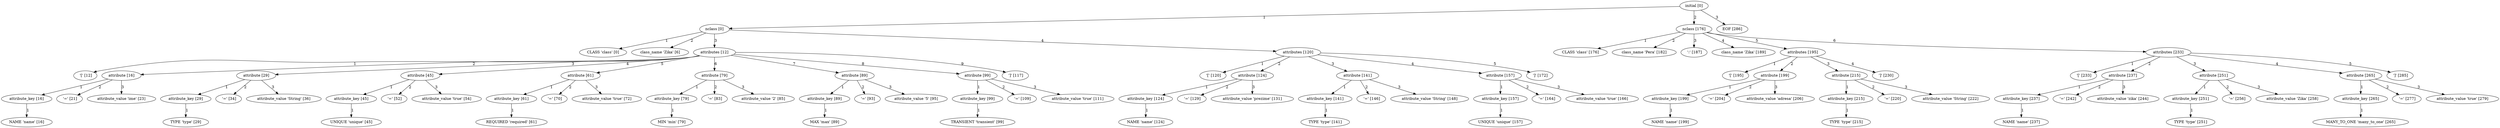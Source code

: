 digraph arpeggio_graph {
33518384 [label="initial [0]"];
33518384->33517712 [label="1"]

33517712 [label="nclass [0]"];
33517712->33291504 [label="1"]

33291504 [label="CLASS 'class' [0]"];
33517712->33458160 [label="2"]

33458160 [label="class_name 'Zika' [6]"];
33517712->33308368 [label="3"]

33308368 [label="attributes [12]"];
33308368->33458224 [label="1"]

33458224 [label=" '[' [12]"];
33308368->33307600 [label="2"]

33307600 [label="attribute [16]"];
33307600->33306016 [label="1"]

33306016 [label="attribute_key [16]"];
33306016->33458352 [label="1"]

33458352 [label="NAME 'name' [16]"];
33307600->33456880 [label="2"]

33456880 [label=" '=' [21]"];
33307600->33458864 [label="3"]

33458864 [label="attribute_value 'ime' [23]"];
33308368->33307888 [label="3"]

33307888 [label="attribute [29]"];
33307888->33307840 [label="1"]

33307840 [label="attribute_key [29]"];
33307840->33458640 [label="1"]

33458640 [label="TYPE 'type' [29]"];
33307888->33458832 [label="2"]

33458832 [label=" '=' [34]"];
33307888->33458768 [label="3"]

33458768 [label="attribute_value 'String' [36]"];
33308368->33307936 [label="4"]

33307936 [label="attribute [45]"];
33307936->33307792 [label="1"]

33307792 [label="attribute_key [45]"];
33307792->33459120 [label="1"]

33459120 [label="UNIQUE 'unique' [45]"];
33307936->33458960 [label="2"]

33458960 [label=" '=' [52]"];
33307936->33458992 [label="3"]

33458992 [label="attribute_value 'true' [54]"];
33308368->33308080 [label="5"]

33308080 [label="attribute [61]"];
33308080->33308032 [label="1"]

33308032 [label="attribute_key [61]"];
33308032->33459184 [label="1"]

33459184 [label="REQUIRED 'required' [61]"];
33308080->33459088 [label="2"]

33459088 [label=" '=' [70]"];
33308080->33459248 [label="3"]

33459248 [label="attribute_value 'true' [72]"];
33308368->33307984 [label="6"]

33307984 [label="attribute [79]"];
33307984->33308128 [label="1"]

33308128 [label="attribute_key [79]"];
33308128->33459280 [label="1"]

33459280 [label="MIN 'min' [79]"];
33307984->33459216 [label="2"]

33459216 [label=" '=' [83]"];
33307984->33458896 [label="3"]

33458896 [label="attribute_value '2' [85]"];
33308368->33308224 [label="7"]

33308224 [label="attribute [89]"];
33308224->33308176 [label="1"]

33308176 [label="attribute_key [89]"];
33308176->33459344 [label="1"]

33459344 [label="MAX 'max' [89]"];
33308224->33459376 [label="2"]

33459376 [label=" '=' [93]"];
33308224->33459440 [label="3"]

33459440 [label="attribute_value '5' [95]"];
33308368->33308320 [label="8"]

33308320 [label="attribute [99]"];
33308320->33308272 [label="1"]

33308272 [label="attribute_key [99]"];
33308272->33459312 [label="1"]

33459312 [label="TRANSIENT 'transient' [99]"];
33308320->33458928 [label="2"]

33458928 [label=" '=' [109]"];
33308320->33459536 [label="3"]

33459536 [label="attribute_value 'true' [111]"];
33308368->33458672 [label="9"]

33458672 [label=" ']' [117]"];
33517712->33517664 [label="4"]

33517664 [label="attributes [120]"];
33517664->33459600 [label="1"]

33459600 [label=" '[' [120]"];
33517664->33308464 [label="2"]

33308464 [label="attribute [124]"];
33308464->33308416 [label="1"]

33308416 [label="attribute_key [124]"];
33308416->33459056 [label="1"]

33459056 [label="NAME 'name' [124]"];
33308464->33459568 [label="2"]

33459568 [label=" '=' [129]"];
33308464->33459632 [label="3"]

33459632 [label="attribute_value 'prezime' [131]"];
33517664->33308560 [label="3"]

33308560 [label="attribute [141]"];
33308560->33308512 [label="1"]

33308512 [label="attribute_key [141]"];
33308512->33459696 [label="1"]

33459696 [label="TYPE 'type' [141]"];
33308560->33459728 [label="2"]

33459728 [label=" '=' [146]"];
33308560->33459760 [label="3"]

33459760 [label="attribute_value 'String' [148]"];
33517664->33517616 [label="4"]

33517616 [label="attribute [157]"];
33517616->33308608 [label="1"]

33308608 [label="attribute_key [157]"];
33308608->33460016 [label="1"]

33460016 [label="UNIQUE 'unique' [157]"];
33517616->33459856 [label="2"]

33459856 [label=" '=' [164]"];
33517616->33459888 [label="3"]

33459888 [label="attribute_value 'true' [166]"];
33517664->33459408 [label="5"]

33459408 [label=" ']' [172]"];
33518384->33518336 [label="2"]

33518336 [label="nclass [176]"];
33518336->33460080 [label="1"]

33460080 [label="CLASS 'class' [176]"];
33518336->33460144 [label="2"]

33460144 [label="class_name 'Pera' [182]"];
33518336->33460048 [label="3"]

33460048 [label=" ':' [187]"];
33518336->33460112 [label="4"]

33460112 [label="class_name 'Zika' [189]"];
33518336->33517952 [label="5"]

33517952 [label="attributes [195]"];
33517952->33459952 [label="1"]

33459952 [label=" '[' [195]"];
33517952->33517808 [label="2"]

33517808 [label="attribute [199]"];
33517808->33517760 [label="1"]

33517760 [label="attribute_key [199]"];
33517760->33525808 [label="1"]

33525808 [label="NAME 'name' [199]"];
33517808->33459824 [label="2"]

33459824 [label=" '=' [204]"];
33517808->33525904 [label="3"]

33525904 [label="attribute_value 'adresa' [206]"];
33517952->33517904 [label="3"]

33517904 [label="attribute [215]"];
33517904->33517856 [label="1"]

33517856 [label="attribute_key [215]"];
33517856->33525872 [label="1"]

33525872 [label="TYPE 'type' [215]"];
33517904->33525968 [label="2"]

33525968 [label=" '=' [220]"];
33517904->33525840 [label="3"]

33525840 [label="attribute_value 'String' [222]"];
33517952->33460176 [label="4"]

33460176 [label=" ']' [230]"];
33518336->33518288 [label="6"]

33518288 [label="attributes [233]"];
33518288->33526128 [label="1"]

33526128 [label=" '[' [233]"];
33518288->33518048 [label="2"]

33518048 [label="attribute [237]"];
33518048->33518000 [label="1"]

33518000 [label="attribute_key [237]"];
33518000->33526064 [label="1"]

33526064 [label="NAME 'name' [237]"];
33518048->33526096 [label="2"]

33526096 [label=" '=' [242]"];
33518048->33526160 [label="3"]

33526160 [label="attribute_value 'zika' [244]"];
33518288->33518144 [label="3"]

33518144 [label="attribute [251]"];
33518144->33518096 [label="1"]

33518096 [label="attribute_key [251]"];
33518096->33526224 [label="1"]

33526224 [label="TYPE 'type' [251]"];
33518144->33526256 [label="2"]

33526256 [label=" '=' [256]"];
33518144->33526288 [label="3"]

33526288 [label="attribute_value 'Zika' [258]"];
33518288->33518240 [label="4"]

33518240 [label="attribute [265]"];
33518240->33518192 [label="1"]

33518192 [label="attribute_key [265]"];
33518192->33526544 [label="1"]

33526544 [label="MANY_TO_ONE 'many_to_one' [265]"];
33518240->33526384 [label="2"]

33526384 [label=" '=' [277]"];
33518240->33526352 [label="3"]

33526352 [label="attribute_value 'true' [279]"];
33518288->33526576 [label="5"]

33526576 [label=" ']' [285]"];
33518384->33289008 [label="3"]

33289008 [label="EOF [286]"];
}